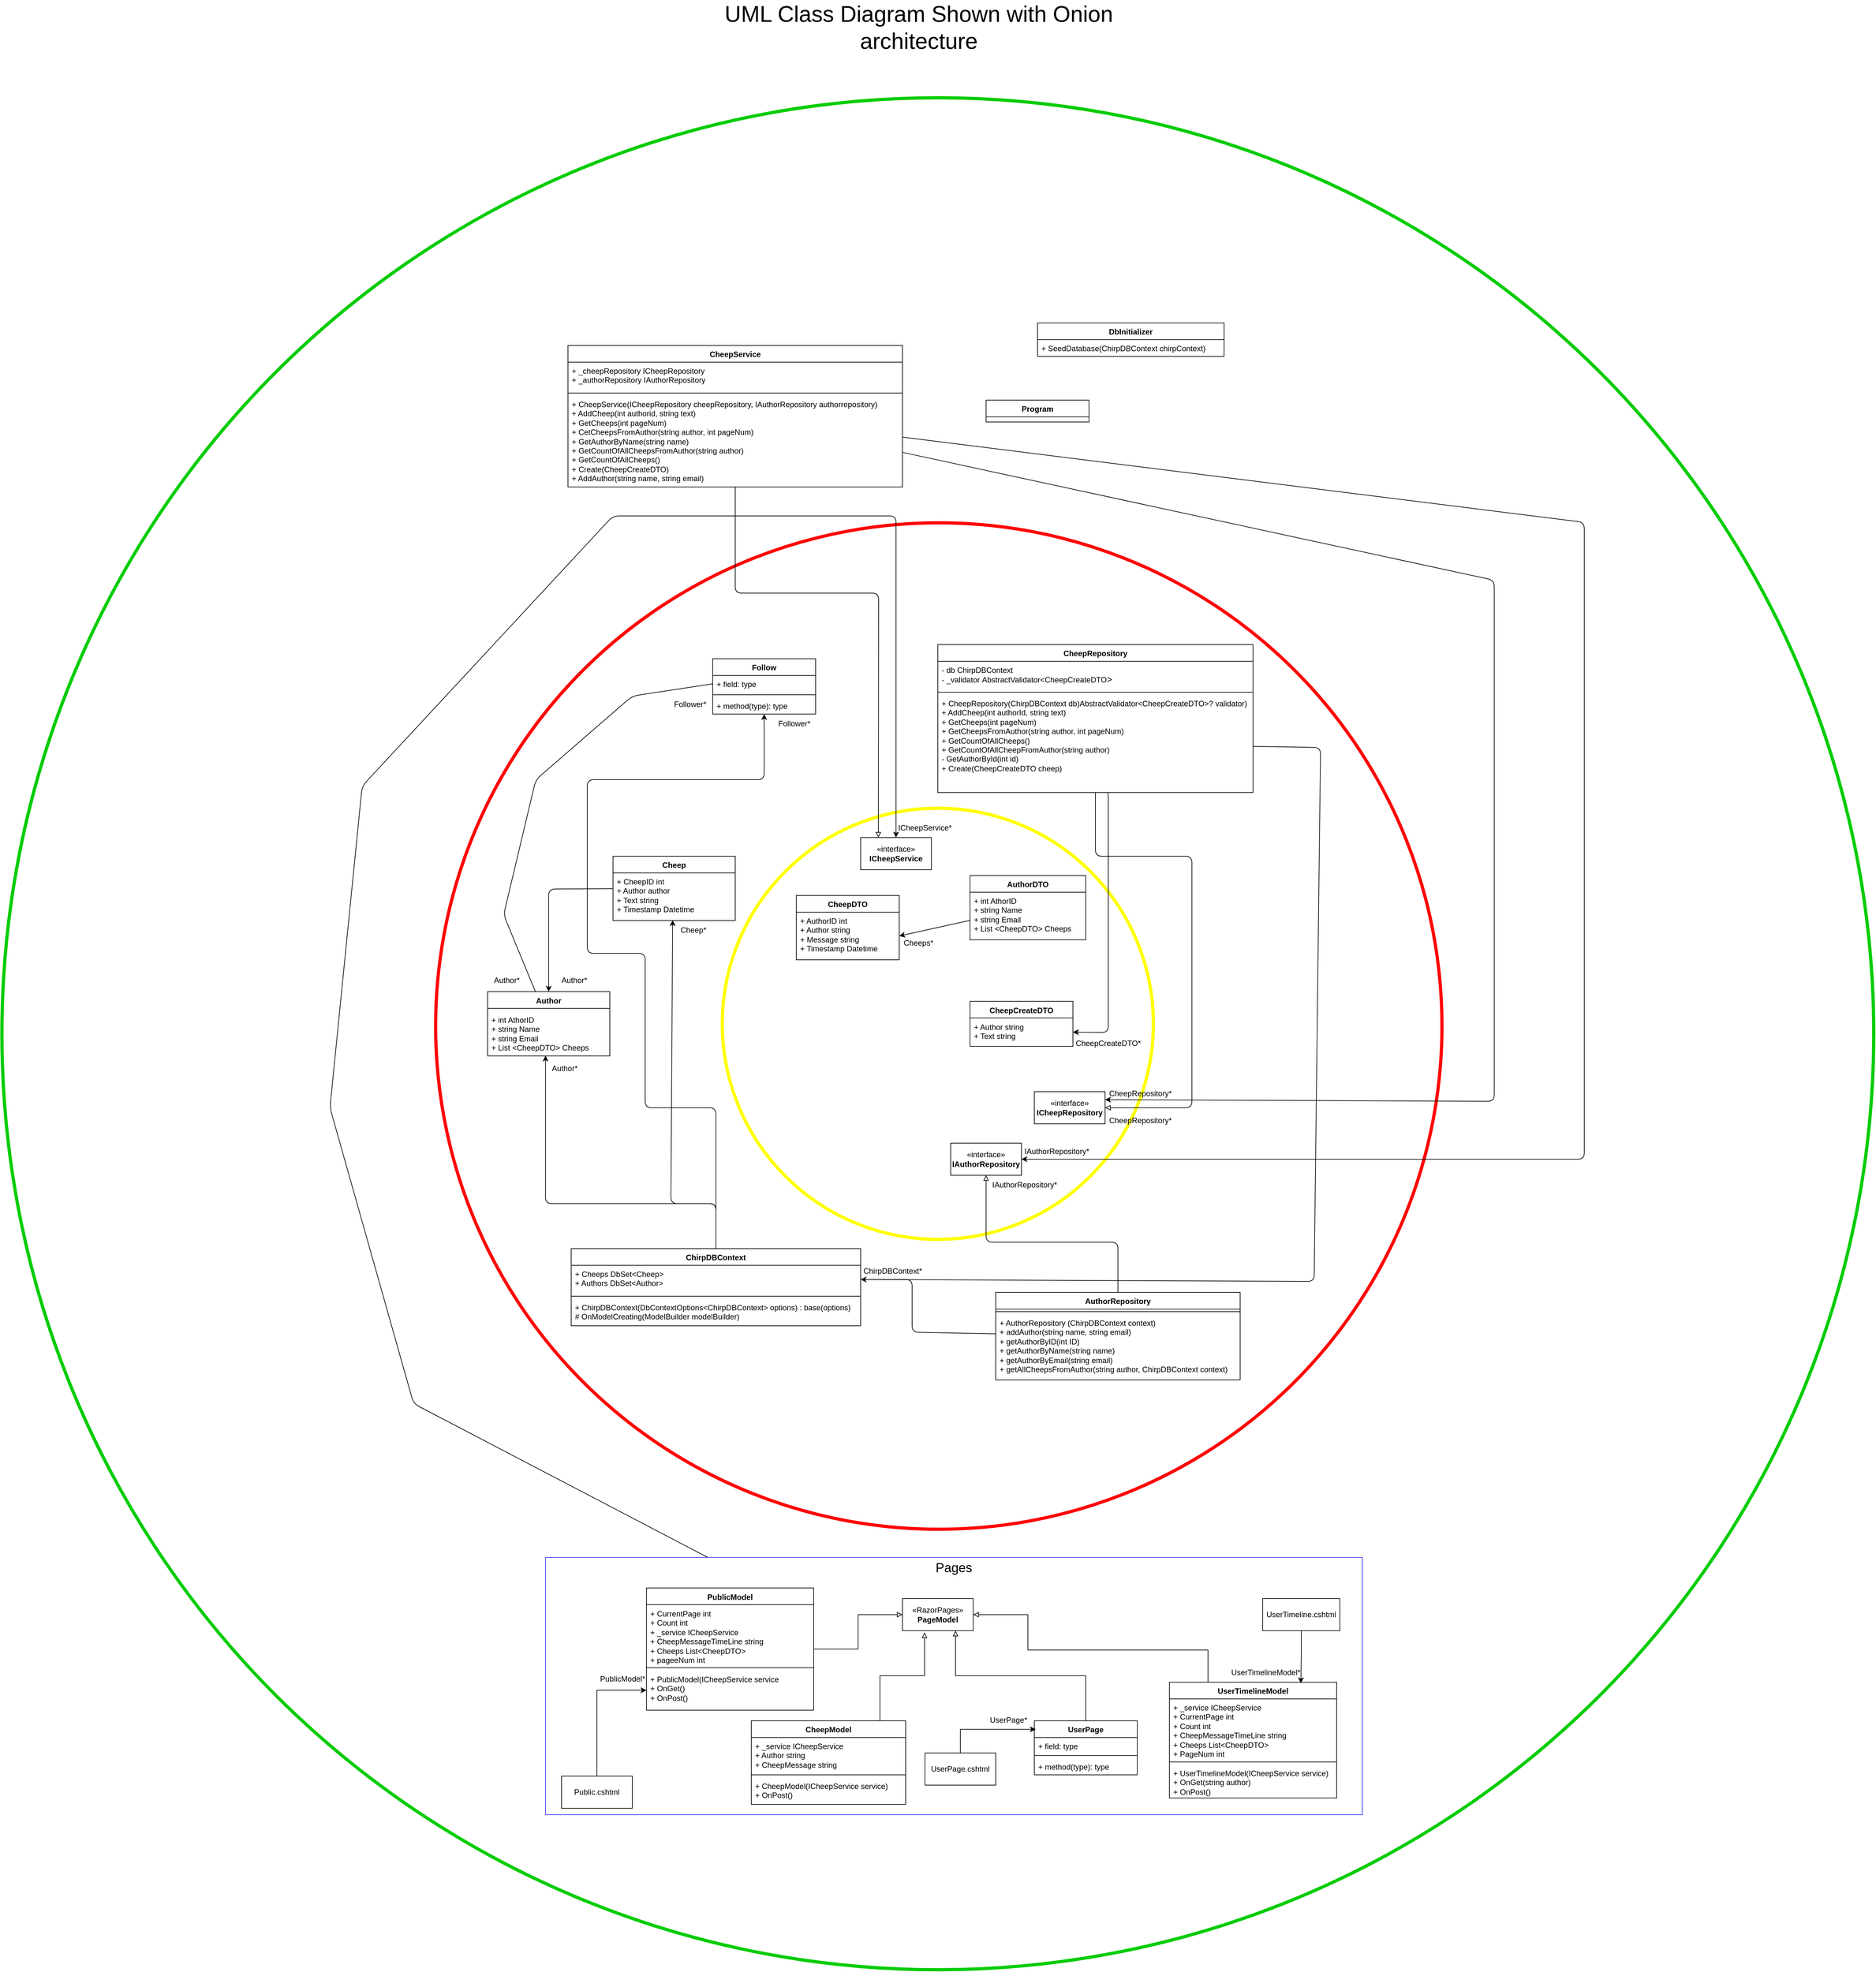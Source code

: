 <mxfile>
    <diagram id="IpP2WDs2np4hdh_sod9k" name="Page-1">
        <mxGraphModel dx="-173" dy="2731" grid="1" gridSize="10" guides="1" tooltips="1" connect="1" arrows="1" fold="1" page="1" pageScale="1" pageWidth="850" pageHeight="1100" math="0" shadow="0">
            <root>
                <mxCell id="0"/>
                <mxCell id="1" parent="0"/>
                <mxCell id="123" value="" style="ellipse;whiteSpace=wrap;html=1;aspect=fixed;strokeColor=#00CC00;perimeterSpacing=7;strokeWidth=5;" vertex="1" parent="1">
                    <mxGeometry x="2810" y="-815" width="2910" height="2910" as="geometry"/>
                </mxCell>
                <mxCell id="124" value="" style="ellipse;whiteSpace=wrap;html=1;aspect=fixed;strokeColor=#FF0000;strokeWidth=5;" vertex="1" parent="1">
                    <mxGeometry x="3484.25" y="-154.25" width="1564.5" height="1564.5" as="geometry"/>
                </mxCell>
                <mxCell id="125" value="" style="ellipse;whiteSpace=wrap;html=1;aspect=fixed;strokeColor=#FFFF00;strokeWidth=5;" vertex="1" parent="1">
                    <mxGeometry x="3929.88" y="289.38" width="670.25" height="670.25" as="geometry"/>
                </mxCell>
                <mxCell id="126" value="CheepDTO&lt;br&gt;" style="swimlane;fontStyle=1;align=center;verticalAlign=top;childLayout=stackLayout;horizontal=1;startSize=26;horizontalStack=0;resizeParent=1;resizeParentMax=0;resizeLast=0;collapsible=1;marginBottom=0;whiteSpace=wrap;html=1;" vertex="1" parent="1">
                    <mxGeometry x="4045" y="425" width="160" height="100" as="geometry"/>
                </mxCell>
                <mxCell id="127" value="+ AuthorID int&lt;br&gt;+ Author string&lt;br&gt;+ Message string&lt;br&gt;+ Timestamp Datetime" style="text;strokeColor=none;fillColor=none;align=left;verticalAlign=top;spacingLeft=4;spacingRight=4;overflow=hidden;rotatable=0;points=[[0,0.5],[1,0.5]];portConstraint=eastwest;whiteSpace=wrap;html=1;" vertex="1" parent="126">
                    <mxGeometry y="26" width="160" height="74" as="geometry"/>
                </mxCell>
                <mxCell id="128" style="edgeStyle=none;html=1;entryX=1;entryY=0.5;entryDx=0;entryDy=0;fontColor=#080808;endArrow=classic;endFill=1;" edge="1" parent="1" source="129" target="127">
                    <mxGeometry relative="1" as="geometry"/>
                </mxCell>
                <mxCell id="129" value="AuthorDTO" style="swimlane;fontStyle=1;align=center;verticalAlign=top;childLayout=stackLayout;horizontal=1;startSize=26;horizontalStack=0;resizeParent=1;resizeParentMax=0;resizeLast=0;collapsible=1;marginBottom=0;whiteSpace=wrap;html=1;" vertex="1" parent="1">
                    <mxGeometry x="4315" y="394" width="180" height="100" as="geometry"/>
                </mxCell>
                <mxCell id="130" value="+ int AthorID&lt;br&gt;+ string Name&lt;br&gt;+ string Email&lt;br&gt;+ List &amp;lt;CheepDTO&amp;gt; Cheeps" style="text;strokeColor=none;fillColor=none;align=left;verticalAlign=top;spacingLeft=4;spacingRight=4;overflow=hidden;rotatable=0;points=[[0,0.5],[1,0.5]];portConstraint=eastwest;whiteSpace=wrap;html=1;" vertex="1" parent="129">
                    <mxGeometry y="26" width="180" height="74" as="geometry"/>
                </mxCell>
                <mxCell id="131" style="edgeStyle=none;html=1;entryX=0.5;entryY=1;entryDx=0;entryDy=0;fontColor=#080808;endArrow=block;endFill=0;" edge="1" parent="1" target="136">
                    <mxGeometry relative="1" as="geometry">
                        <mxPoint x="4130" y="674" as="sourcePoint"/>
                    </mxGeometry>
                </mxCell>
                <mxCell id="137" value="CheepCreateDTO" style="swimlane;fontStyle=1;align=center;verticalAlign=top;childLayout=stackLayout;horizontal=1;startSize=26;horizontalStack=0;resizeParent=1;resizeParentMax=0;resizeLast=0;collapsible=1;marginBottom=0;whiteSpace=wrap;html=1;" vertex="1" parent="1">
                    <mxGeometry x="4315" y="589.5" width="160" height="70" as="geometry"/>
                </mxCell>
                <mxCell id="138" value="+ Author string&lt;br&gt;+ Text string" style="text;strokeColor=none;fillColor=none;align=left;verticalAlign=top;spacingLeft=4;spacingRight=4;overflow=hidden;rotatable=0;points=[[0,0.5],[1,0.5]];portConstraint=eastwest;whiteSpace=wrap;html=1;" vertex="1" parent="137">
                    <mxGeometry y="26" width="160" height="44" as="geometry"/>
                </mxCell>
                <mxCell id="139" value="«interface»&lt;br&gt;&lt;b&gt;ICheepRepository&lt;/b&gt;" style="html=1;whiteSpace=wrap;" vertex="1" parent="1">
                    <mxGeometry x="4415" y="730" width="110" height="50" as="geometry"/>
                </mxCell>
                <mxCell id="140" value="«interface»&lt;br&gt;&lt;b&gt;IAuthorRepository&lt;/b&gt;" style="html=1;whiteSpace=wrap;" vertex="1" parent="1">
                    <mxGeometry x="4285" y="810" width="110" height="50" as="geometry"/>
                </mxCell>
                <mxCell id="141" value="«interface»&lt;br&gt;&lt;b&gt;ICheepService&lt;/b&gt;" style="html=1;whiteSpace=wrap;" vertex="1" parent="1">
                    <mxGeometry x="4145" y="335" width="110" height="50" as="geometry"/>
                </mxCell>
                <mxCell id="144" value="Cheeps*" style="text;html=1;strokeColor=none;fillColor=none;align=center;verticalAlign=middle;whiteSpace=wrap;rounded=0;" vertex="1" parent="1">
                    <mxGeometry x="4205" y="484" width="60" height="30" as="geometry"/>
                </mxCell>
                <mxCell id="145" style="edgeStyle=none;html=1;entryX=0;entryY=0.5;entryDx=0;entryDy=0;fontColor=#030303;endArrow=none;endFill=0;" edge="1" parent="1" source="146" target="168">
                    <mxGeometry relative="1" as="geometry">
                        <Array as="points">
                            <mxPoint x="3590" y="455"/>
                            <mxPoint x="3640" y="245"/>
                            <mxPoint x="3790" y="115"/>
                        </Array>
                    </mxGeometry>
                </mxCell>
                <mxCell id="146" value="Author" style="swimlane;fontStyle=1;align=center;verticalAlign=top;childLayout=stackLayout;horizontal=1;startSize=26;horizontalStack=0;resizeParent=1;resizeParentMax=0;resizeLast=0;collapsible=1;marginBottom=0;whiteSpace=wrap;html=1;" vertex="1" parent="1">
                    <mxGeometry x="3565" y="574.5" width="190" height="100" as="geometry"/>
                </mxCell>
                <mxCell id="147" style="edgeStyle=none;html=1;entryX=0.5;entryY=0;entryDx=0;entryDy=0;fontColor=#030303;endArrow=classic;endFill=1;" edge="1" parent="1" source="148" target="146">
                    <mxGeometry relative="1" as="geometry">
                        <Array as="points">
                            <mxPoint x="3660" y="415"/>
                        </Array>
                    </mxGeometry>
                </mxCell>
                <mxCell id="148" value="Cheep" style="swimlane;fontStyle=1;align=center;verticalAlign=top;childLayout=stackLayout;horizontal=1;startSize=26;horizontalStack=0;resizeParent=1;resizeParentMax=0;resizeLast=0;collapsible=1;marginBottom=0;whiteSpace=wrap;html=1;" vertex="1" parent="1">
                    <mxGeometry x="3760" y="364" width="190" height="100" as="geometry"/>
                </mxCell>
                <mxCell id="149" value="+ CheepID int&lt;br&gt;+ Author author&lt;br&gt;+ Text string&lt;br&gt;+ Timestamp Datetime" style="text;strokeColor=none;fillColor=none;align=left;verticalAlign=top;spacingLeft=4;spacingRight=4;overflow=hidden;rotatable=0;points=[[0,0.5],[1,0.5]];portConstraint=eastwest;whiteSpace=wrap;html=1;" vertex="1" parent="148">
                    <mxGeometry y="26" width="190" height="74" as="geometry"/>
                </mxCell>
                <mxCell id="150" style="edgeStyle=none;html=1;entryX=0.5;entryY=1;entryDx=0;entryDy=0;fontColor=#080808;endArrow=block;endFill=0;" edge="1" parent="1" source="152" target="140">
                    <mxGeometry relative="1" as="geometry">
                        <Array as="points">
                            <mxPoint x="4545" y="964"/>
                            <mxPoint x="4340" y="964"/>
                        </Array>
                    </mxGeometry>
                </mxCell>
                <mxCell id="151" style="edgeStyle=none;html=1;entryX=1;entryY=0.5;entryDx=0;entryDy=0;fontColor=#080808;endArrow=classic;endFill=1;" edge="1" parent="1" source="152" target="164">
                    <mxGeometry relative="1" as="geometry">
                        <Array as="points">
                            <mxPoint x="4225" y="1104"/>
                            <mxPoint x="4225" y="1022"/>
                        </Array>
                    </mxGeometry>
                </mxCell>
                <mxCell id="152" value="AuthorRepository" style="swimlane;fontStyle=1;align=center;verticalAlign=top;childLayout=stackLayout;horizontal=1;startSize=26;horizontalStack=0;resizeParent=1;resizeParentMax=0;resizeLast=0;collapsible=1;marginBottom=0;whiteSpace=wrap;html=1;" vertex="1" parent="1">
                    <mxGeometry x="4355" y="1042" width="380" height="136" as="geometry"/>
                </mxCell>
                <mxCell id="153" value="" style="line;strokeWidth=1;fillColor=none;align=left;verticalAlign=middle;spacingTop=-1;spacingLeft=3;spacingRight=3;rotatable=0;labelPosition=right;points=[];portConstraint=eastwest;strokeColor=inherit;" vertex="1" parent="152">
                    <mxGeometry y="26" width="380" height="8" as="geometry"/>
                </mxCell>
                <mxCell id="154" value="+ AuthorRepository (ChirpDBContext context)&lt;br&gt;+ addAuthor(string name, string email)&lt;br&gt;+ getAuthorByID(int ID)&lt;br&gt;+ getAuthorByName(string name)&lt;br&gt;+ getAuthorByEmail(string email)&lt;br&gt;+ getAllCheepsFromAuthor(string author, ChirpDBContext context)" style="text;strokeColor=none;fillColor=none;align=left;verticalAlign=top;spacingLeft=4;spacingRight=4;overflow=hidden;rotatable=0;points=[[0,0.5],[1,0.5]];portConstraint=eastwest;whiteSpace=wrap;html=1;" vertex="1" parent="152">
                    <mxGeometry y="34" width="380" height="102" as="geometry"/>
                </mxCell>
                <mxCell id="155" style="edgeStyle=none;html=1;entryX=1;entryY=0.5;entryDx=0;entryDy=0;fontColor=#080808;endArrow=block;endFill=0;" edge="1" parent="1" source="156" target="139">
                    <mxGeometry relative="1" as="geometry">
                        <Array as="points">
                            <mxPoint x="4510" y="364"/>
                            <mxPoint x="4660" y="364"/>
                            <mxPoint x="4660" y="755"/>
                        </Array>
                    </mxGeometry>
                </mxCell>
                <mxCell id="238" style="edgeStyle=none;html=1;entryX=1;entryY=0.5;entryDx=0;entryDy=0;" edge="1" parent="1" source="156" target="138">
                    <mxGeometry relative="1" as="geometry">
                        <Array as="points">
                            <mxPoint x="4530" y="270"/>
                            <mxPoint x="4530" y="638"/>
                        </Array>
                    </mxGeometry>
                </mxCell>
                <mxCell id="156" value="CheepRepository" style="swimlane;fontStyle=1;align=center;verticalAlign=top;childLayout=stackLayout;horizontal=1;startSize=26;horizontalStack=0;resizeParent=1;resizeParentMax=0;resizeLast=0;collapsible=1;marginBottom=0;whiteSpace=wrap;html=1;" vertex="1" parent="1">
                    <mxGeometry x="4265" y="35" width="490" height="230" as="geometry"/>
                </mxCell>
                <mxCell id="157" value="- db ChirpDBContext&lt;br&gt;- _validator&amp;nbsp;AbstractValidator&amp;lt;&lt;font style=&quot;font-size: 12px;&quot;&gt;CheepCreateDTO&lt;/font&gt;&lt;span style=&quot;font-family: Consolas, &amp;quot;Courier New&amp;quot;, monospace; font-size: 14px;&quot;&gt;&amp;gt;&lt;/span&gt;" style="text;strokeColor=none;fillColor=none;align=left;verticalAlign=top;spacingLeft=4;spacingRight=4;overflow=hidden;rotatable=0;points=[[0,0.5],[1,0.5]];portConstraint=eastwest;whiteSpace=wrap;html=1;" vertex="1" parent="156">
                    <mxGeometry y="26" width="490" height="44" as="geometry"/>
                </mxCell>
                <mxCell id="158" value="" style="line;strokeWidth=1;fillColor=none;align=left;verticalAlign=middle;spacingTop=-1;spacingLeft=3;spacingRight=3;rotatable=0;labelPosition=right;points=[];portConstraint=eastwest;strokeColor=inherit;" vertex="1" parent="156">
                    <mxGeometry y="70" width="490" height="8" as="geometry"/>
                </mxCell>
                <mxCell id="159" value="&lt;font style=&quot;font-size: 12px;&quot;&gt;+&amp;nbsp;CheepRepository(ChirpDBContext db)AbstractValidator&amp;lt;CheepCreateDTO&amp;gt;? validator)&lt;/font&gt;&lt;br&gt;+ AddCheep(int authorId, string text)&lt;br&gt;+ GetCheeps(int pageNum)&lt;br&gt;+ GetCheepsFromAuthor(string author, int pageNum)&lt;br&gt;+ GetCountOfAllCheeps()&lt;br&gt;+ GetCountOfAllCheepFromAuthor(string author)&lt;br&gt;- GetAuthorById(int id)&lt;br&gt;+ Create(CheepCreateDTO cheep)" style="text;strokeColor=none;fillColor=none;align=left;verticalAlign=top;spacingLeft=4;spacingRight=4;overflow=hidden;rotatable=0;points=[[0,0.5],[1,0.5]];portConstraint=eastwest;whiteSpace=wrap;html=1;" vertex="1" parent="156">
                    <mxGeometry y="78" width="490" height="152" as="geometry"/>
                </mxCell>
                <mxCell id="160" style="edgeStyle=none;html=1;entryX=0.474;entryY=0.939;entryDx=0;entryDy=0;entryPerimeter=0;fontColor=#080808;endArrow=classic;endFill=1;" edge="1" parent="1" source="163" target="171">
                    <mxGeometry relative="1" as="geometry">
                        <Array as="points">
                            <mxPoint x="3920" y="904"/>
                            <mxPoint x="3655" y="904"/>
                        </Array>
                    </mxGeometry>
                </mxCell>
                <mxCell id="161" style="edgeStyle=none;html=1;entryX=0.488;entryY=0.992;entryDx=0;entryDy=0;entryPerimeter=0;fontColor=#080808;endArrow=classic;endFill=1;" edge="1" parent="1" source="163" target="149">
                    <mxGeometry relative="1" as="geometry">
                        <Array as="points">
                            <mxPoint x="3920" y="904"/>
                            <mxPoint x="3850" y="904"/>
                        </Array>
                    </mxGeometry>
                </mxCell>
                <mxCell id="162" style="edgeStyle=none;html=1;fontColor=#030303;endArrow=classic;endFill=1;" edge="1" parent="1" source="163" target="170">
                    <mxGeometry relative="1" as="geometry">
                        <Array as="points">
                            <mxPoint x="3920" y="755"/>
                            <mxPoint x="3810" y="755"/>
                            <mxPoint x="3810" y="515"/>
                            <mxPoint x="3720" y="515"/>
                            <mxPoint x="3720" y="245"/>
                            <mxPoint x="3995" y="245"/>
                        </Array>
                    </mxGeometry>
                </mxCell>
                <mxCell id="163" value="ChirpDBContext" style="swimlane;fontStyle=1;align=center;verticalAlign=top;childLayout=stackLayout;horizontal=1;startSize=26;horizontalStack=0;resizeParent=1;resizeParentMax=0;resizeLast=0;collapsible=1;marginBottom=0;whiteSpace=wrap;html=1;" vertex="1" parent="1">
                    <mxGeometry x="3695" y="974" width="450" height="120" as="geometry"/>
                </mxCell>
                <mxCell id="164" value="+ Cheeps DbSet&amp;lt;Cheep&amp;gt;&lt;br&gt;+ Authors DbSet&amp;lt;Author&amp;gt;" style="text;strokeColor=none;fillColor=none;align=left;verticalAlign=top;spacingLeft=4;spacingRight=4;overflow=hidden;rotatable=0;points=[[0,0.5],[1,0.5]];portConstraint=eastwest;whiteSpace=wrap;html=1;" vertex="1" parent="163">
                    <mxGeometry y="26" width="450" height="44" as="geometry"/>
                </mxCell>
                <mxCell id="165" value="" style="line;strokeWidth=1;fillColor=none;align=left;verticalAlign=middle;spacingTop=-1;spacingLeft=3;spacingRight=3;rotatable=0;labelPosition=right;points=[];portConstraint=eastwest;strokeColor=inherit;" vertex="1" parent="163">
                    <mxGeometry y="70" width="450" height="8" as="geometry"/>
                </mxCell>
                <mxCell id="166" value="+ ChirpDBContext(DbContextOptions&amp;lt;ChirpDBContext&amp;gt; options) : base(options)&lt;br&gt;# OnModelCreating(ModelBuilder modelBuilder)" style="text;strokeColor=none;fillColor=none;align=left;verticalAlign=top;spacingLeft=4;spacingRight=4;overflow=hidden;rotatable=0;points=[[0,0.5],[1,0.5]];portConstraint=eastwest;whiteSpace=wrap;html=1;" vertex="1" parent="163">
                    <mxGeometry y="78" width="450" height="42" as="geometry"/>
                </mxCell>
                <mxCell id="167" value="Follow" style="swimlane;fontStyle=1;align=center;verticalAlign=top;childLayout=stackLayout;horizontal=1;startSize=26;horizontalStack=0;resizeParent=1;resizeParentMax=0;resizeLast=0;collapsible=1;marginBottom=0;whiteSpace=wrap;html=1;" vertex="1" parent="1">
                    <mxGeometry x="3915" y="57" width="160" height="86" as="geometry"/>
                </mxCell>
                <mxCell id="168" value="+ field: type" style="text;strokeColor=none;fillColor=none;align=left;verticalAlign=top;spacingLeft=4;spacingRight=4;overflow=hidden;rotatable=0;points=[[0,0.5],[1,0.5]];portConstraint=eastwest;whiteSpace=wrap;html=1;" vertex="1" parent="167">
                    <mxGeometry y="26" width="160" height="26" as="geometry"/>
                </mxCell>
                <mxCell id="169" value="" style="line;strokeWidth=1;fillColor=none;align=left;verticalAlign=middle;spacingTop=-1;spacingLeft=3;spacingRight=3;rotatable=0;labelPosition=right;points=[];portConstraint=eastwest;strokeColor=inherit;" vertex="1" parent="167">
                    <mxGeometry y="52" width="160" height="8" as="geometry"/>
                </mxCell>
                <mxCell id="170" value="+ method(type): type" style="text;strokeColor=none;fillColor=none;align=left;verticalAlign=top;spacingLeft=4;spacingRight=4;overflow=hidden;rotatable=0;points=[[0,0.5],[1,0.5]];portConstraint=eastwest;whiteSpace=wrap;html=1;" vertex="1" parent="167">
                    <mxGeometry y="60" width="160" height="26" as="geometry"/>
                </mxCell>
                <mxCell id="171" value="+ int AthorID&lt;br style=&quot;border-color: var(--border-color);&quot;&gt;+ string Name&lt;br style=&quot;border-color: var(--border-color);&quot;&gt;+ string Email&lt;br style=&quot;border-color: var(--border-color);&quot;&gt;+ List &amp;lt;CheepDTO&amp;gt; Cheeps" style="text;strokeColor=none;fillColor=none;align=left;verticalAlign=top;spacingLeft=4;spacingRight=4;overflow=hidden;rotatable=0;points=[[0,0.5],[1,0.5]];portConstraint=eastwest;whiteSpace=wrap;html=1;" vertex="1" parent="1">
                    <mxGeometry x="3565" y="604.5" width="190" height="74" as="geometry"/>
                </mxCell>
                <mxCell id="172" value="ChirpDBContext*" style="text;html=1;strokeColor=none;fillColor=none;align=center;verticalAlign=middle;whiteSpace=wrap;rounded=0;" vertex="1" parent="1">
                    <mxGeometry x="4165" y="994" width="60" height="30" as="geometry"/>
                </mxCell>
                <mxCell id="173" value="Author*" style="text;html=1;strokeColor=none;fillColor=none;align=center;verticalAlign=middle;whiteSpace=wrap;rounded=0;" vertex="1" parent="1">
                    <mxGeometry x="3655" y="678.5" width="60" height="30" as="geometry"/>
                </mxCell>
                <mxCell id="174" value="Cheep*" style="text;html=1;strokeColor=none;fillColor=none;align=center;verticalAlign=middle;whiteSpace=wrap;rounded=0;" vertex="1" parent="1">
                    <mxGeometry x="3855" y="464" width="60" height="30" as="geometry"/>
                </mxCell>
                <mxCell id="175" value="" style="rounded=0;whiteSpace=wrap;html=1;" vertex="1" parent="1">
                    <mxGeometry x="3655" y="1454" width="1270" height="400" as="geometry"/>
                </mxCell>
                <mxCell id="176" style="edgeStyle=none;html=1;entryX=0.5;entryY=0;entryDx=0;entryDy=0;fontColor=#030303;endArrow=classic;endFill=1;" edge="1" parent="1" source="177" target="141">
                    <mxGeometry relative="1" as="geometry">
                        <Array as="points">
                            <mxPoint x="3450" y="1215"/>
                            <mxPoint x="3320" y="755"/>
                            <mxPoint x="3370" y="255"/>
                            <mxPoint x="3760" y="-165"/>
                            <mxPoint x="4200" y="-165"/>
                        </Array>
                    </mxGeometry>
                </mxCell>
                <mxCell id="177" value="" style="rounded=0;whiteSpace=wrap;html=1;strokeColor=#3333FF;" vertex="1" parent="1">
                    <mxGeometry x="3655" y="1454" width="1270" height="400" as="geometry"/>
                </mxCell>
                <mxCell id="178" value="&lt;font style=&quot;font-size: 20px;&quot;&gt;Pages&lt;/font&gt;" style="text;html=1;strokeColor=none;fillColor=none;align=center;verticalAlign=middle;whiteSpace=wrap;rounded=0;" vertex="1" parent="1">
                    <mxGeometry x="4260" y="1454" width="60" height="30" as="geometry"/>
                </mxCell>
                <mxCell id="179" style="edgeStyle=orthogonalEdgeStyle;rounded=0;orthogonalLoop=1;jettySize=auto;html=1;entryX=0;entryY=0.5;entryDx=0;entryDy=0;" edge="1" parent="1" source="180" target="203">
                    <mxGeometry relative="1" as="geometry"/>
                </mxCell>
                <mxCell id="180" value="Public.cshtml" style="html=1;whiteSpace=wrap;" vertex="1" parent="1">
                    <mxGeometry x="3680" y="1794" width="110" height="50" as="geometry"/>
                </mxCell>
                <mxCell id="181" value="UserPage.cshtml" style="html=1;whiteSpace=wrap;" vertex="1" parent="1">
                    <mxGeometry x="4245" y="1758" width="110" height="50" as="geometry"/>
                </mxCell>
                <mxCell id="182" value="UserTimeline.cshtml" style="html=1;whiteSpace=wrap;" vertex="1" parent="1">
                    <mxGeometry x="4770" y="1518" width="120" height="50" as="geometry"/>
                </mxCell>
                <mxCell id="183" value="CheepModel" style="swimlane;fontStyle=1;align=center;verticalAlign=top;childLayout=stackLayout;horizontal=1;startSize=26;horizontalStack=0;resizeParent=1;resizeParentMax=0;resizeLast=0;collapsible=1;marginBottom=0;whiteSpace=wrap;html=1;" vertex="1" parent="1">
                    <mxGeometry x="3975" y="1708" width="240" height="130" as="geometry"/>
                </mxCell>
                <mxCell id="184" value="+ _service ICheepService&lt;br&gt;+ Author string&lt;br&gt;+ CheepMessage string" style="text;strokeColor=none;fillColor=none;align=left;verticalAlign=top;spacingLeft=4;spacingRight=4;overflow=hidden;rotatable=0;points=[[0,0.5],[1,0.5]];portConstraint=eastwest;whiteSpace=wrap;html=1;" vertex="1" parent="183">
                    <mxGeometry y="26" width="240" height="54" as="geometry"/>
                </mxCell>
                <mxCell id="185" value="" style="line;strokeWidth=1;fillColor=none;align=left;verticalAlign=middle;spacingTop=-1;spacingLeft=3;spacingRight=3;rotatable=0;labelPosition=right;points=[];portConstraint=eastwest;strokeColor=inherit;" vertex="1" parent="183">
                    <mxGeometry y="80" width="240" height="8" as="geometry"/>
                </mxCell>
                <mxCell id="186" value="+ CheepModel(ICheepService service)&lt;br&gt;+ OnPost()" style="text;strokeColor=none;fillColor=none;align=left;verticalAlign=top;spacingLeft=4;spacingRight=4;overflow=hidden;rotatable=0;points=[[0,0.5],[1,0.5]];portConstraint=eastwest;whiteSpace=wrap;html=1;" vertex="1" parent="183">
                    <mxGeometry y="88" width="240" height="42" as="geometry"/>
                </mxCell>
                <mxCell id="187" style="edgeStyle=orthogonalEdgeStyle;rounded=0;orthogonalLoop=1;jettySize=auto;html=1;entryX=0.75;entryY=1;entryDx=0;entryDy=0;endArrow=block;endFill=0;" edge="1" parent="1" source="188" target="197">
                    <mxGeometry relative="1" as="geometry">
                        <Array as="points">
                            <mxPoint x="4495" y="1638"/>
                            <mxPoint x="4293" y="1638"/>
                        </Array>
                    </mxGeometry>
                </mxCell>
                <mxCell id="188" value="UserPage" style="swimlane;fontStyle=1;align=center;verticalAlign=top;childLayout=stackLayout;horizontal=1;startSize=26;horizontalStack=0;resizeParent=1;resizeParentMax=0;resizeLast=0;collapsible=1;marginBottom=0;whiteSpace=wrap;html=1;" vertex="1" parent="1">
                    <mxGeometry x="4415" y="1708" width="160" height="84" as="geometry"/>
                </mxCell>
                <mxCell id="189" value="+ field: type" style="text;strokeColor=none;fillColor=none;align=left;verticalAlign=top;spacingLeft=4;spacingRight=4;overflow=hidden;rotatable=0;points=[[0,0.5],[1,0.5]];portConstraint=eastwest;whiteSpace=wrap;html=1;" vertex="1" parent="188">
                    <mxGeometry y="26" width="160" height="24" as="geometry"/>
                </mxCell>
                <mxCell id="190" value="" style="line;strokeWidth=1;fillColor=none;align=left;verticalAlign=middle;spacingTop=-1;spacingLeft=3;spacingRight=3;rotatable=0;labelPosition=right;points=[];portConstraint=eastwest;strokeColor=inherit;" vertex="1" parent="188">
                    <mxGeometry y="50" width="160" height="8" as="geometry"/>
                </mxCell>
                <mxCell id="191" value="+ method(type): type" style="text;strokeColor=none;fillColor=none;align=left;verticalAlign=top;spacingLeft=4;spacingRight=4;overflow=hidden;rotatable=0;points=[[0,0.5],[1,0.5]];portConstraint=eastwest;whiteSpace=wrap;html=1;" vertex="1" parent="188">
                    <mxGeometry y="58" width="160" height="26" as="geometry"/>
                </mxCell>
                <mxCell id="192" style="edgeStyle=orthogonalEdgeStyle;rounded=0;orthogonalLoop=1;jettySize=auto;html=1;entryX=1;entryY=0.5;entryDx=0;entryDy=0;endArrow=block;endFill=0;" edge="1" parent="1" source="193" target="197">
                    <mxGeometry relative="1" as="geometry">
                        <Array as="points">
                            <mxPoint x="4685" y="1598"/>
                            <mxPoint x="4405" y="1598"/>
                            <mxPoint x="4405" y="1543"/>
                        </Array>
                    </mxGeometry>
                </mxCell>
                <mxCell id="193" value="UserTimelineModel" style="swimlane;fontStyle=1;align=center;verticalAlign=top;childLayout=stackLayout;horizontal=1;startSize=26;horizontalStack=0;resizeParent=1;resizeParentMax=0;resizeLast=0;collapsible=1;marginBottom=0;whiteSpace=wrap;html=1;" vertex="1" parent="1">
                    <mxGeometry x="4625" y="1648" width="260" height="180" as="geometry"/>
                </mxCell>
                <mxCell id="194" value="+ _service ICheepService&lt;br&gt;+ CurrentPage int&lt;br&gt;+ Count int&lt;br&gt;+ CheepMessageTimeLine string&lt;br&gt;+ Cheeps List&amp;lt;CheepDTO&amp;gt;&lt;br&gt;+ PageNum int" style="text;strokeColor=none;fillColor=none;align=left;verticalAlign=top;spacingLeft=4;spacingRight=4;overflow=hidden;rotatable=0;points=[[0,0.5],[1,0.5]];portConstraint=eastwest;whiteSpace=wrap;html=1;" vertex="1" parent="193">
                    <mxGeometry y="26" width="260" height="94" as="geometry"/>
                </mxCell>
                <mxCell id="195" value="" style="line;strokeWidth=1;fillColor=none;align=left;verticalAlign=middle;spacingTop=-1;spacingLeft=3;spacingRight=3;rotatable=0;labelPosition=right;points=[];portConstraint=eastwest;strokeColor=inherit;" vertex="1" parent="193">
                    <mxGeometry y="120" width="260" height="8" as="geometry"/>
                </mxCell>
                <mxCell id="196" value="+ UserTimelineModel(ICheepService service)&lt;br&gt;+ OnGet(string author)&lt;br&gt;+ OnPost()" style="text;strokeColor=none;fillColor=none;align=left;verticalAlign=top;spacingLeft=4;spacingRight=4;overflow=hidden;rotatable=0;points=[[0,0.5],[1,0.5]];portConstraint=eastwest;whiteSpace=wrap;html=1;" vertex="1" parent="193">
                    <mxGeometry y="128" width="260" height="52" as="geometry"/>
                </mxCell>
                <mxCell id="197" value="«RazorPages»&lt;br&gt;&lt;b&gt;PageModel&lt;/b&gt;" style="html=1;whiteSpace=wrap;" vertex="1" parent="1">
                    <mxGeometry x="4210" y="1518" width="110" height="50" as="geometry"/>
                </mxCell>
                <mxCell id="198" value="PublicModel*" style="text;html=1;strokeColor=none;fillColor=none;align=center;verticalAlign=middle;whiteSpace=wrap;rounded=0;" vertex="1" parent="1">
                    <mxGeometry x="3745" y="1628" width="60" height="30" as="geometry"/>
                </mxCell>
                <mxCell id="199" style="edgeStyle=orthogonalEdgeStyle;rounded=0;orthogonalLoop=1;jettySize=auto;html=1;entryX=0;entryY=0.5;entryDx=0;entryDy=0;endArrow=block;endFill=0;" edge="1" parent="1" source="200" target="197">
                    <mxGeometry relative="1" as="geometry"/>
                </mxCell>
                <mxCell id="200" value="PublicModel" style="swimlane;fontStyle=1;align=center;verticalAlign=top;childLayout=stackLayout;horizontal=1;startSize=26;horizontalStack=0;resizeParent=1;resizeParentMax=0;resizeLast=0;collapsible=1;marginBottom=0;whiteSpace=wrap;html=1;" vertex="1" parent="1">
                    <mxGeometry x="3812" y="1501.5" width="260" height="190" as="geometry"/>
                </mxCell>
                <mxCell id="201" value="+ CurrentPage int&lt;br&gt;+ Count int&lt;br&gt;+ _service ICheepService&lt;br&gt;+ CheepMessageTimeLine string&lt;br&gt;+ Cheeps List&amp;lt;CheepDTO&amp;gt;&lt;br&gt;+ pageeNum int" style="text;strokeColor=none;fillColor=none;align=left;verticalAlign=top;spacingLeft=4;spacingRight=4;overflow=hidden;rotatable=0;points=[[0,0.5],[1,0.5]];portConstraint=eastwest;whiteSpace=wrap;html=1;" vertex="1" parent="200">
                    <mxGeometry y="26" width="260" height="94" as="geometry"/>
                </mxCell>
                <mxCell id="202" value="" style="line;strokeWidth=1;fillColor=none;align=left;verticalAlign=middle;spacingTop=-1;spacingLeft=3;spacingRight=3;rotatable=0;labelPosition=right;points=[];portConstraint=eastwest;strokeColor=inherit;" vertex="1" parent="200">
                    <mxGeometry y="120" width="260" height="8" as="geometry"/>
                </mxCell>
                <mxCell id="203" value="+ PublicModel(ICheepService service&lt;br&gt;+ OnGet()&lt;br&gt;+ OnPost()" style="text;strokeColor=none;fillColor=none;align=left;verticalAlign=top;spacingLeft=4;spacingRight=4;overflow=hidden;rotatable=0;points=[[0,0.5],[1,0.5]];portConstraint=eastwest;whiteSpace=wrap;html=1;" vertex="1" parent="200">
                    <mxGeometry y="128" width="260" height="62" as="geometry"/>
                </mxCell>
                <mxCell id="204" style="edgeStyle=orthogonalEdgeStyle;rounded=0;orthogonalLoop=1;jettySize=auto;html=1;entryX=0.014;entryY=0.158;entryDx=0;entryDy=0;entryPerimeter=0;" edge="1" parent="1" source="181" target="188">
                    <mxGeometry relative="1" as="geometry">
                        <Array as="points">
                            <mxPoint x="4300" y="1721"/>
                        </Array>
                    </mxGeometry>
                </mxCell>
                <mxCell id="205" value="UserPage*" style="text;html=1;strokeColor=none;fillColor=none;align=center;verticalAlign=middle;whiteSpace=wrap;rounded=0;" vertex="1" parent="1">
                    <mxGeometry x="4345" y="1692" width="60" height="30" as="geometry"/>
                </mxCell>
                <mxCell id="206" style="edgeStyle=orthogonalEdgeStyle;rounded=0;orthogonalLoop=1;jettySize=auto;html=1;entryX=0.312;entryY=1.057;entryDx=0;entryDy=0;entryPerimeter=0;endArrow=block;endFill=0;" edge="1" parent="1" source="183" target="197">
                    <mxGeometry relative="1" as="geometry">
                        <Array as="points">
                            <mxPoint x="4175" y="1638"/>
                            <mxPoint x="4244" y="1638"/>
                        </Array>
                    </mxGeometry>
                </mxCell>
                <mxCell id="207" style="edgeStyle=orthogonalEdgeStyle;rounded=0;orthogonalLoop=1;jettySize=auto;html=1;entryX=0.786;entryY=0.009;entryDx=0;entryDy=0;entryPerimeter=0;" edge="1" parent="1" source="182" target="193">
                    <mxGeometry relative="1" as="geometry"/>
                </mxCell>
                <mxCell id="208" value="UserTimelineModel*" style="text;html=1;strokeColor=none;fillColor=none;align=center;verticalAlign=middle;whiteSpace=wrap;rounded=0;" vertex="1" parent="1">
                    <mxGeometry x="4745" y="1618" width="60" height="30" as="geometry"/>
                </mxCell>
                <mxCell id="209" value="Author*" style="text;html=1;strokeColor=none;fillColor=none;align=center;verticalAlign=middle;whiteSpace=wrap;rounded=0;" vertex="1" parent="1">
                    <mxGeometry x="3670" y="542" width="60" height="30" as="geometry"/>
                </mxCell>
                <mxCell id="210" value="Follower*" style="text;html=1;strokeColor=none;fillColor=none;align=center;verticalAlign=middle;whiteSpace=wrap;rounded=0;" vertex="1" parent="1">
                    <mxGeometry x="4012" y="143" width="60" height="30" as="geometry"/>
                </mxCell>
                <mxCell id="211" value="Follower*" style="text;html=1;strokeColor=none;fillColor=none;align=center;verticalAlign=middle;whiteSpace=wrap;rounded=0;" vertex="1" parent="1">
                    <mxGeometry x="3850" y="113" width="60" height="30" as="geometry"/>
                </mxCell>
                <mxCell id="212" value="Author*" style="text;html=1;strokeColor=none;fillColor=none;align=center;verticalAlign=middle;whiteSpace=wrap;rounded=0;" vertex="1" parent="1">
                    <mxGeometry x="3565" y="542" width="60" height="30" as="geometry"/>
                </mxCell>
                <mxCell id="213" style="edgeStyle=none;html=1;entryX=1;entryY=0.5;entryDx=0;entryDy=0;fontColor=#030303;endArrow=none;endFill=0;" edge="1" parent="1" source="159" target="164">
                    <mxGeometry relative="1" as="geometry">
                        <Array as="points">
                            <mxPoint x="4860" y="195"/>
                            <mxPoint x="4850" y="1025"/>
                        </Array>
                    </mxGeometry>
                </mxCell>
                <mxCell id="214" value="IAuthorRepository*" style="text;html=1;strokeColor=none;fillColor=none;align=center;verticalAlign=middle;whiteSpace=wrap;rounded=0;" vertex="1" parent="1">
                    <mxGeometry x="4370" y="860" width="60" height="30" as="geometry"/>
                </mxCell>
                <mxCell id="215" value="CheepRepository*" style="text;html=1;strokeColor=none;fillColor=none;align=center;verticalAlign=middle;whiteSpace=wrap;rounded=0;" vertex="1" parent="1">
                    <mxGeometry x="4550" y="760" width="60" height="30" as="geometry"/>
                </mxCell>
                <mxCell id="216" value="DbInitializer" style="swimlane;fontStyle=1;align=center;verticalAlign=top;childLayout=stackLayout;horizontal=1;startSize=26;horizontalStack=0;resizeParent=1;resizeParentMax=0;resizeLast=0;collapsible=1;marginBottom=0;whiteSpace=wrap;html=1;" vertex="1" parent="1">
                    <mxGeometry x="4420" y="-465" width="290" height="52" as="geometry"/>
                </mxCell>
                <mxCell id="217" value="+ SeedDatabase(ChirpDBContext chirpContext)" style="text;strokeColor=none;fillColor=none;align=left;verticalAlign=top;spacingLeft=4;spacingRight=4;overflow=hidden;rotatable=0;points=[[0,0.5],[1,0.5]];portConstraint=eastwest;whiteSpace=wrap;html=1;" vertex="1" parent="216">
                    <mxGeometry y="26" width="290" height="26" as="geometry"/>
                </mxCell>
                <mxCell id="218" style="edgeStyle=none;html=1;entryX=0.25;entryY=0;entryDx=0;entryDy=0;fontColor=#030303;endArrow=block;endFill=0;" edge="1" parent="1" source="221" target="141">
                    <mxGeometry relative="1" as="geometry">
                        <Array as="points">
                            <mxPoint x="3950" y="-45"/>
                            <mxPoint x="4173" y="-45"/>
                        </Array>
                    </mxGeometry>
                </mxCell>
                <mxCell id="219" style="edgeStyle=none;html=1;entryX=1;entryY=0.25;entryDx=0;entryDy=0;fontColor=#030303;endArrow=classic;endFill=1;" edge="1" parent="1" source="221" target="139">
                    <mxGeometry relative="1" as="geometry">
                        <Array as="points">
                            <mxPoint x="5130" y="-65"/>
                            <mxPoint x="5130" y="745"/>
                        </Array>
                    </mxGeometry>
                </mxCell>
                <mxCell id="220" style="edgeStyle=none;html=1;entryX=1;entryY=0.5;entryDx=0;entryDy=0;fontColor=#030303;endArrow=classic;endFill=1;" edge="1" parent="1" source="221" target="140">
                    <mxGeometry relative="1" as="geometry">
                        <Array as="points">
                            <mxPoint x="5270" y="-155"/>
                            <mxPoint x="5270" y="835"/>
                        </Array>
                    </mxGeometry>
                </mxCell>
                <mxCell id="221" value="CheepService" style="swimlane;fontStyle=1;align=center;verticalAlign=top;childLayout=stackLayout;horizontal=1;startSize=26;horizontalStack=0;resizeParent=1;resizeParentMax=0;resizeLast=0;collapsible=1;marginBottom=0;whiteSpace=wrap;html=1;" vertex="1" parent="1">
                    <mxGeometry x="3690" y="-430" width="520" height="220" as="geometry"/>
                </mxCell>
                <mxCell id="222" value="+ _cheepRepository ICheepRepository&lt;br&gt;+ _authorRepository IAuthorRepository" style="text;strokeColor=none;fillColor=none;align=left;verticalAlign=top;spacingLeft=4;spacingRight=4;overflow=hidden;rotatable=0;points=[[0,0.5],[1,0.5]];portConstraint=eastwest;whiteSpace=wrap;html=1;" vertex="1" parent="221">
                    <mxGeometry y="26" width="520" height="44" as="geometry"/>
                </mxCell>
                <mxCell id="223" value="" style="line;strokeWidth=1;fillColor=none;align=left;verticalAlign=middle;spacingTop=-1;spacingLeft=3;spacingRight=3;rotatable=0;labelPosition=right;points=[];portConstraint=eastwest;strokeColor=inherit;" vertex="1" parent="221">
                    <mxGeometry y="70" width="520" height="8" as="geometry"/>
                </mxCell>
                <mxCell id="224" value="+ CheepService(ICheepRepository cheepRepository, IAuthorRepository authorrepository)&lt;br&gt;+ AddCheep(int authorid, string text)&lt;br&gt;+ GetCheeps(int pageNum)&lt;br&gt;+ CetCheepsFromAuthor(string author, int pageNum)&lt;br&gt;+ GetAuthorByName(string name)&lt;br&gt;+ GetCountOfAllCheepsFromAuthor(string author)&lt;br&gt;+ GetCountOfAllCheeps()&lt;br&gt;+ Create(CheepCreateDTO)&lt;br&gt;+ AddAuthor(string name, string email)" style="text;strokeColor=none;fillColor=none;align=left;verticalAlign=top;spacingLeft=4;spacingRight=4;overflow=hidden;rotatable=0;points=[[0,0.5],[1,0.5]];portConstraint=eastwest;whiteSpace=wrap;html=1;" vertex="1" parent="221">
                    <mxGeometry y="78" width="520" height="142" as="geometry"/>
                </mxCell>
                <mxCell id="225" value="Program" style="swimlane;fontStyle=1;align=center;verticalAlign=top;childLayout=stackLayout;horizontal=1;startSize=26;horizontalStack=0;resizeParent=1;resizeParentMax=0;resizeLast=0;collapsible=1;marginBottom=0;whiteSpace=wrap;html=1;" vertex="1" parent="1">
                    <mxGeometry x="4340" y="-345" width="160" height="34" as="geometry"/>
                </mxCell>
                <mxCell id="226" value="ICheepService*" style="text;html=1;strokeColor=none;fillColor=none;align=center;verticalAlign=middle;whiteSpace=wrap;rounded=0;" vertex="1" parent="1">
                    <mxGeometry x="4215" y="305" width="60" height="30" as="geometry"/>
                </mxCell>
                <mxCell id="227" value="CheepRepository*" style="text;html=1;strokeColor=none;fillColor=none;align=center;verticalAlign=middle;whiteSpace=wrap;rounded=0;" vertex="1" parent="1">
                    <mxGeometry x="4550" y="718" width="60" height="30" as="geometry"/>
                </mxCell>
                <mxCell id="228" value="IAuthorRepository*" style="text;html=1;strokeColor=none;fillColor=none;align=center;verticalAlign=middle;whiteSpace=wrap;rounded=0;" vertex="1" parent="1">
                    <mxGeometry x="4420" y="808" width="60" height="30" as="geometry"/>
                </mxCell>
                <mxCell id="229" value="&lt;font style=&quot;font-size: 35px;&quot;&gt;UML Class Diagram Shown with Onion architecture&lt;/font&gt;" style="text;html=1;strokeColor=none;fillColor=none;align=center;verticalAlign=middle;whiteSpace=wrap;rounded=0;" vertex="1" parent="1">
                    <mxGeometry x="3927.5" y="-940" width="615" height="30" as="geometry"/>
                </mxCell>
                <mxCell id="239" value="CheepCreateDTO*" style="text;html=1;strokeColor=none;fillColor=none;align=center;verticalAlign=middle;whiteSpace=wrap;rounded=0;" vertex="1" parent="1">
                    <mxGeometry x="4500" y="640" width="60" height="30" as="geometry"/>
                </mxCell>
            </root>
        </mxGraphModel>
    </diagram>
</mxfile>